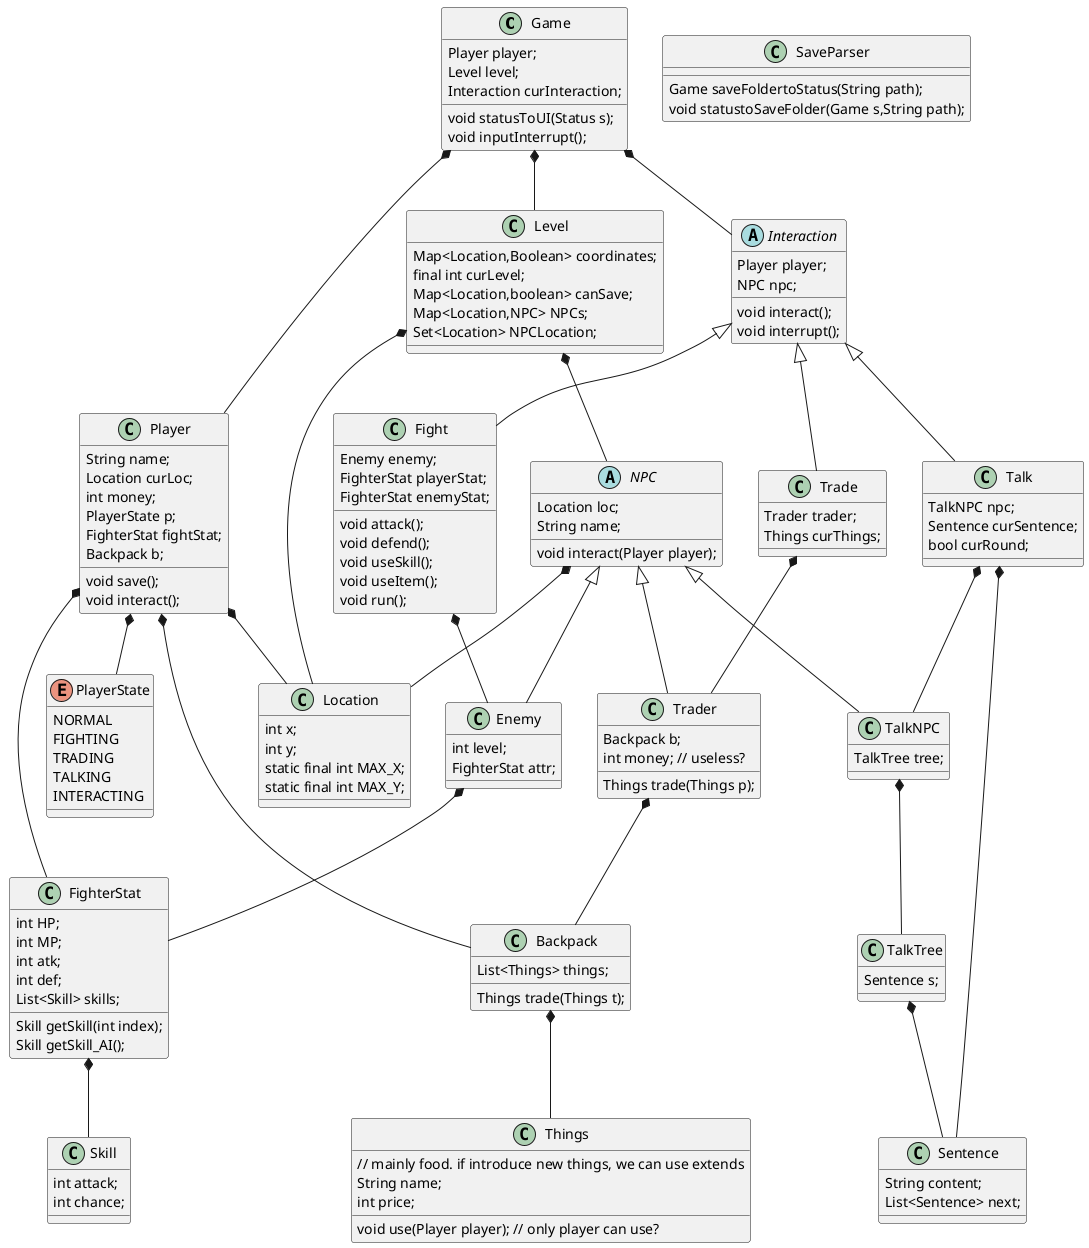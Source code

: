 @startuml

class Game
class Level
class Player
class NPC
class Enemy
class Fight
class Trader
class Trade
class TalkNPC
class SaveParser
class FighterStat
class Talk

class Game{
    Player player;
    Level level;
    Interaction curInteraction;
    void statusToUI(Status s);
    void inputInterrupt();
}

Game *-- Player
Game *-- Level
Game *-- Interaction

class Player{
    String name;
    Location curLoc;
    int money;
    PlayerState p;
    FighterStat fightStat;
    Backpack b;
    void save();
    void interact();
}

Player *-- Location
Player *-- PlayerState
Player *-- FighterStat

class Location{
    int x;
    int y;
    static final int MAX_X;
    static final int MAX_Y;
}

enum PlayerState{
    NORMAL
    FIGHTING
    TRADING
    TALKING
    INTERACTING
}
class FighterStat {
    int HP;
    int MP;
    int atk;
    int def;
    List<Skill> skills;
    Skill getSkill(int index);
    Skill getSkill_AI();
}
FighterStat *-- Skill
class Skill {
    int attack;
    int chance;
}
class Level{
    Map<Location,Boolean> coordinates;
    final int curLevel;
    Map<Location,boolean> canSave;
    Map<Location,NPC> NPCs;
    Set<Location> NPCLocation;
}

Level *-- NPC
Level *-- Location

abstract class NPC{
    Location loc;
    String name;
    void interact(Player player);
}
NPC *-- Location
NPC <|-- Enemy
NPC <|-- Trader
NPC <|-- TalkNPC

class Enemy{
    int level;
    FighterStat attr;
}
Enemy *-- FighterStat

class SaveParser{
    Game saveFoldertoStatus(String path);
    void statustoSaveFolder(Game s,String path);
}

class Trader{
    Backpack b;
    int money; // useless?
    Things trade(Things p);
}

Trader *-- Backpack
Player *-- Backpack

class Backpack{
    List<Things> things;
    Things trade(Things t);
}
Backpack *-- Things

class Things{
    // mainly food. if introduce new things, we can use extends
    String name;
    int price;
    void use(Player player); // only player can use?
}

class TalkNPC{
    TalkTree tree;
}
TalkNPC *-- TalkTree

abstract class Interaction {
    Player player;
    NPC npc;
    void interact();
    void interrupt();
}
Interaction <|-- Fight
Interaction <|-- Trade
Interaction <|-- Talk

class Talk{
    TalkNPC npc;
    Sentence curSentence;
    bool curRound;
}
Talk *-- TalkNPC
Talk *-- Sentence
class TalkTree{
    Sentence s;
}
TalkTree *-- Sentence
class Sentence{
    String content;
    List<Sentence> next;
}

class Trade{
    Trader trader;
    Things curThings;
}
Trade *-- Trader

class Fight{
    Enemy enemy;
    FighterStat playerStat;
    FighterStat enemyStat;
    void attack();
    void defend();
    void useSkill();
    void useItem();
    void run();
}
Fight *-- Enemy
@enduml